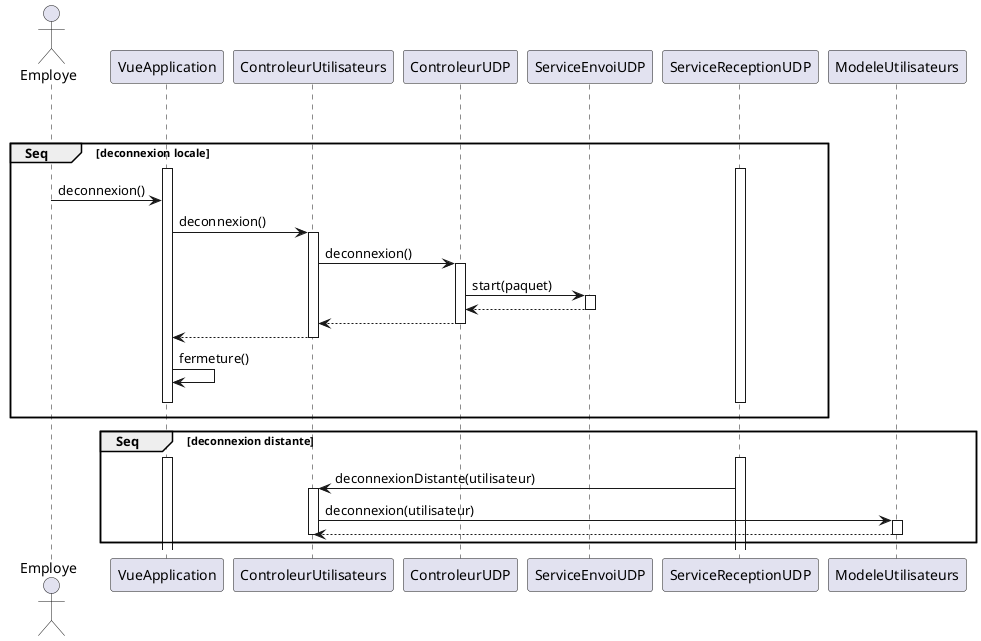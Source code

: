 @startuml Connexion
actor Employe
VueApplication [hidden]-> ControleurUtilisateurs
VueApplication [hidden]-> ControleurUDP
VueApplication [hidden]-> ServiceEnvoiUDP
group Seq [deconnexion locale]
    VueApplication [hidden]-> ServiceReceptionUDP
    activate VueApplication
    activate ServiceReceptionUDP
    Employe -> VueApplication : deconnexion()
    VueApplication -> ControleurUtilisateurs : deconnexion()
    activate ControleurUtilisateurs
    ControleurUtilisateurs -> ControleurUDP : deconnexion()
    activate ControleurUDP
    ControleurUDP -> ServiceEnvoiUDP : start(paquet)
    activate ServiceEnvoiUDP
    ServiceEnvoiUDP --> ControleurUDP
    deactivate ServiceEnvoiUDP
    ControleurUDP --> ControleurUtilisateurs
    deactivate ControleurUDP
    ControleurUtilisateurs --> VueApplication
    deactivate ControleurUtilisateurs
    VueApplication -> VueApplication : fermeture()
    VueApplication [hidden]-> VueApplication
    deactivate ServiceReceptionUDP
    deactivate VueApplication
end
group Seq [deconnexion distante]
    VueApplication [hidden]-> ControleurUtilisateurs
    activate VueApplication
    activate ServiceReceptionUDP
    ServiceReceptionUDP -> ControleurUtilisateurs : deconnexionDistante(utilisateur)
    activate ControleurUtilisateurs
    ControleurUtilisateurs -> ModeleUtilisateurs : deconnexion(utilisateur)
    activate ModeleUtilisateurs
    ModeleUtilisateurs --> ControleurUtilisateurs
    deactivate ModeleUtilisateurs
    deactivate ControleurUtilisateurs
end
@enduml